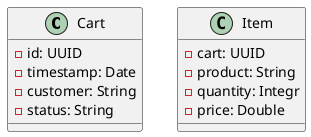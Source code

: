 @startuml
    class Cart {
        - id: UUID
        - timestamp: Date
        - customer: String
        - status: String
    }

    class Item {
        - cart: UUID
        - product: String
        - quantity: Integr
        - price: Double
    }
@enduml